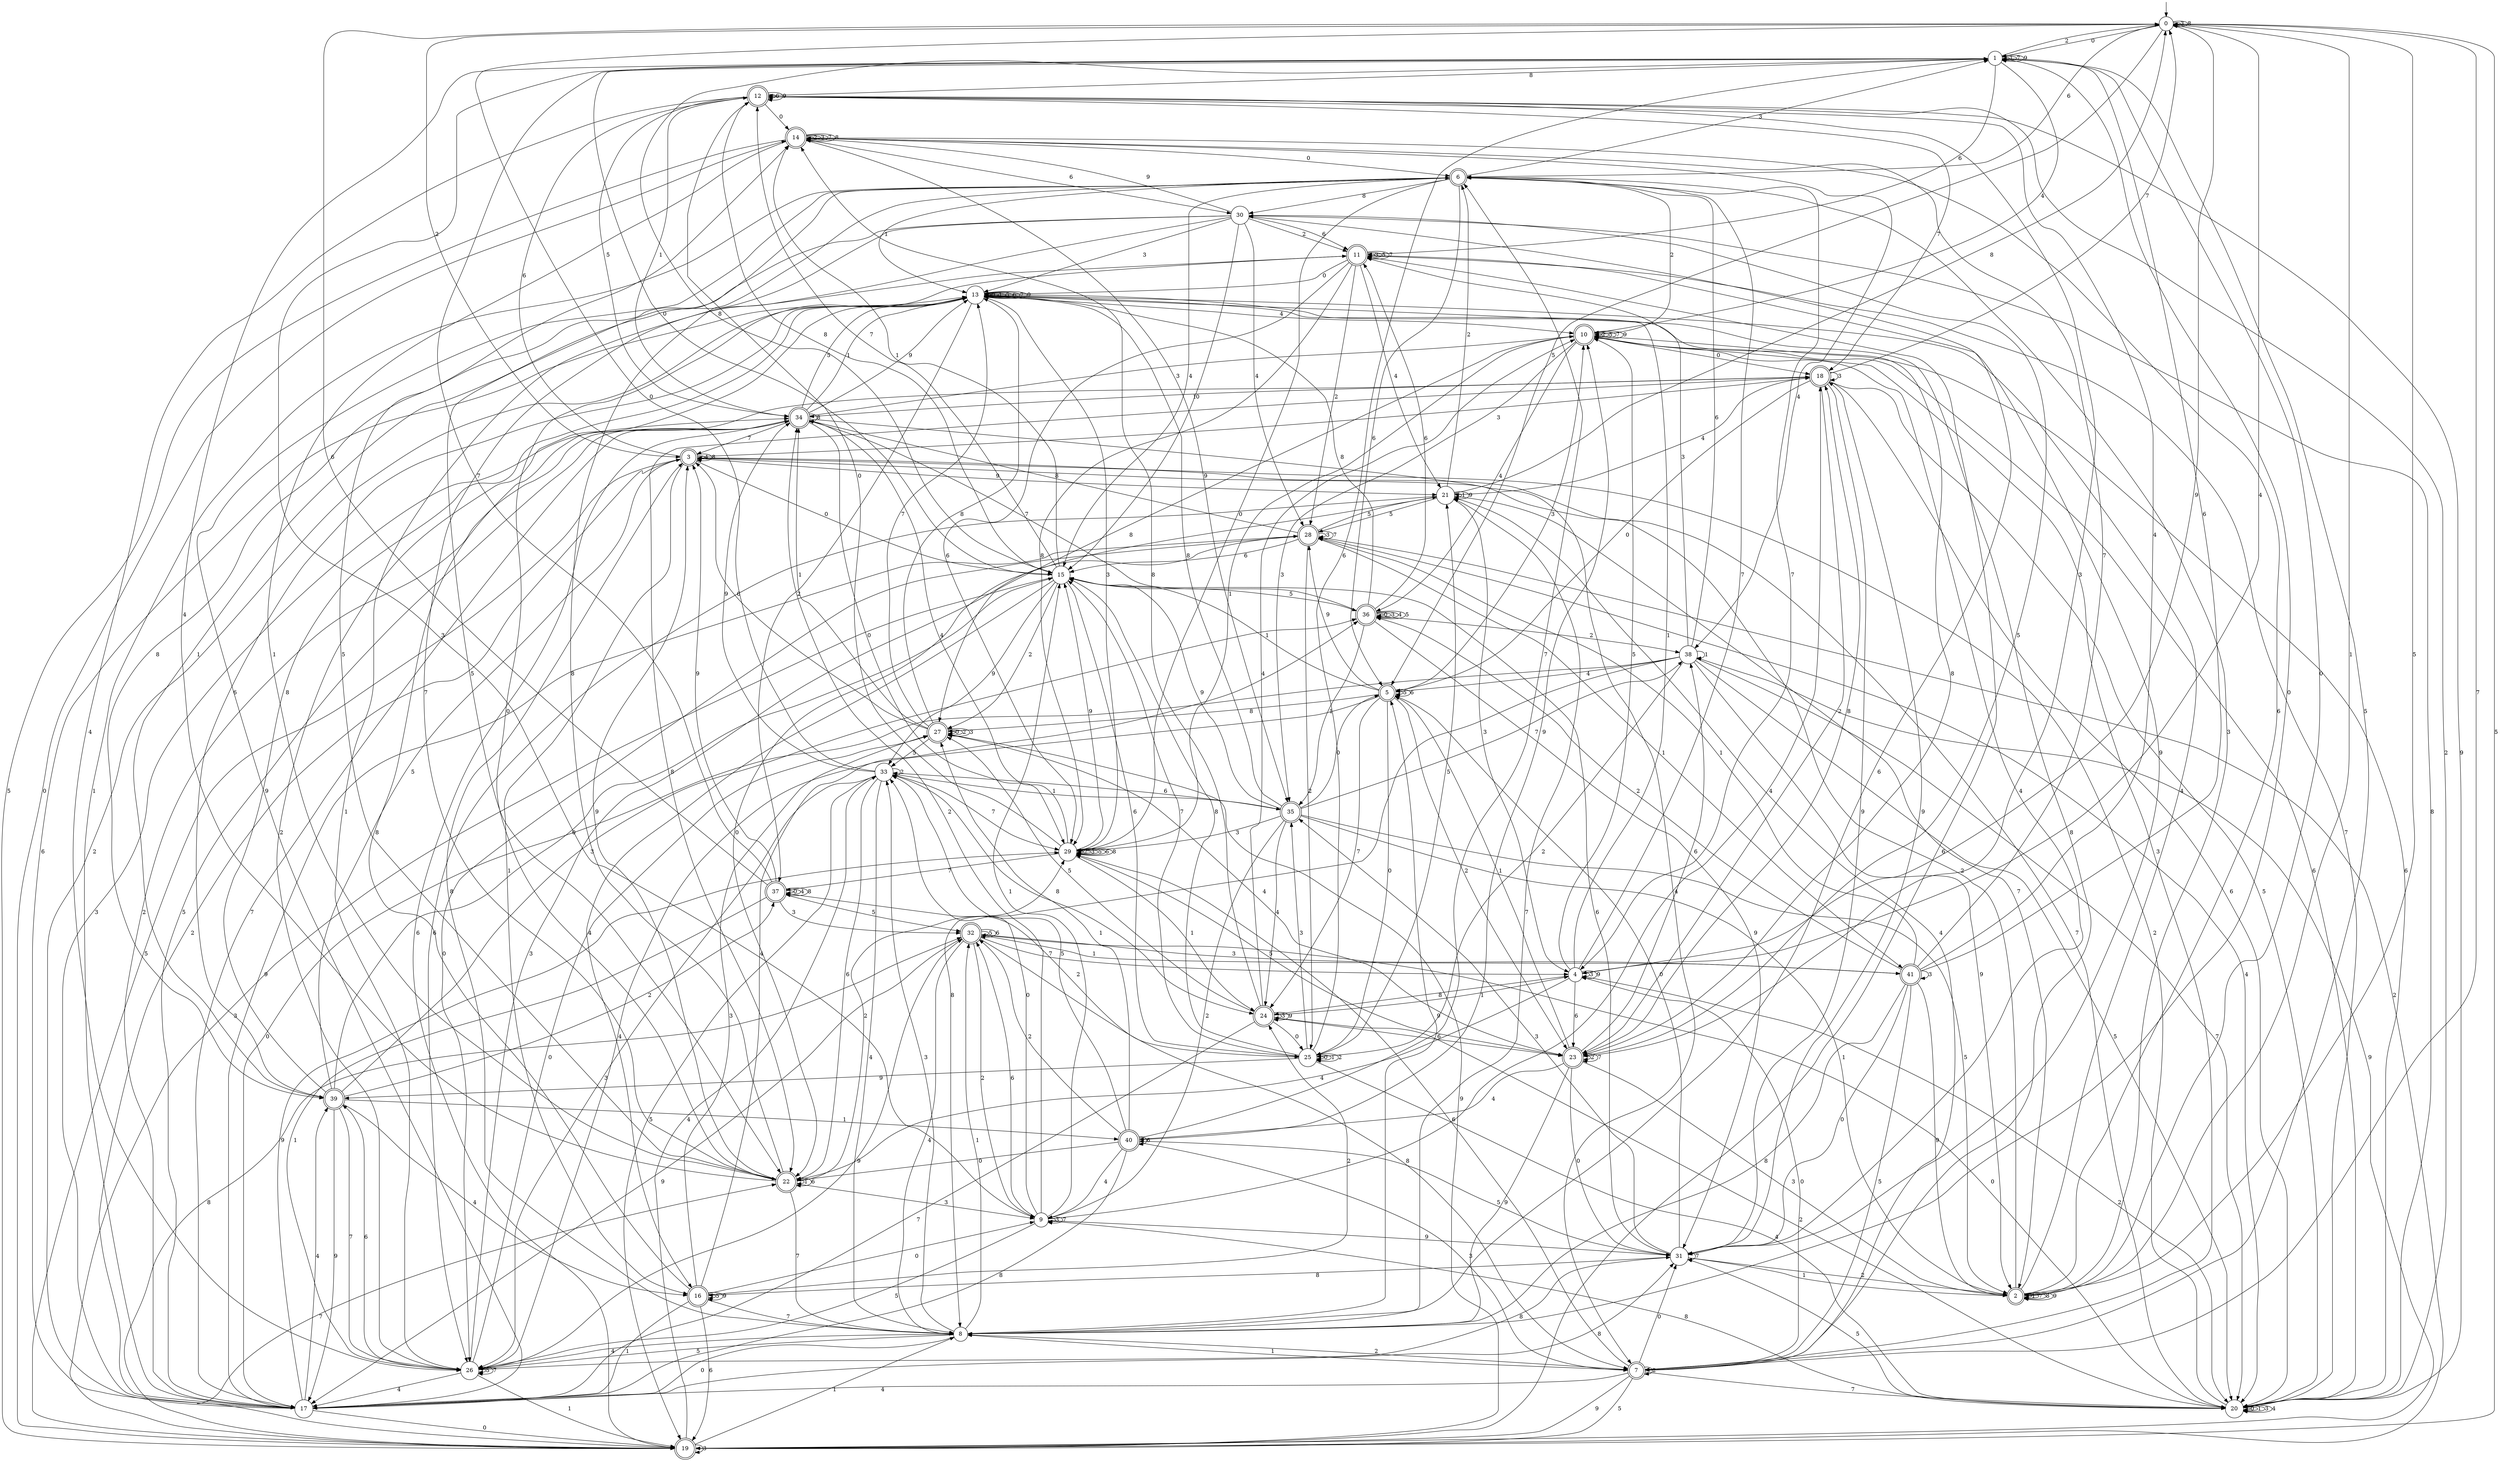 digraph g {

	s0 [shape="circle" label="0"];
	s1 [shape="circle" label="1"];
	s2 [shape="doublecircle" label="2"];
	s3 [shape="doublecircle" label="3"];
	s4 [shape="circle" label="4"];
	s5 [shape="doublecircle" label="5"];
	s6 [shape="doublecircle" label="6"];
	s7 [shape="doublecircle" label="7"];
	s8 [shape="circle" label="8"];
	s9 [shape="circle" label="9"];
	s10 [shape="doublecircle" label="10"];
	s11 [shape="doublecircle" label="11"];
	s12 [shape="doublecircle" label="12"];
	s13 [shape="circle" label="13"];
	s14 [shape="doublecircle" label="14"];
	s15 [shape="circle" label="15"];
	s16 [shape="doublecircle" label="16"];
	s17 [shape="circle" label="17"];
	s18 [shape="doublecircle" label="18"];
	s19 [shape="doublecircle" label="19"];
	s20 [shape="circle" label="20"];
	s21 [shape="circle" label="21"];
	s22 [shape="doublecircle" label="22"];
	s23 [shape="doublecircle" label="23"];
	s24 [shape="doublecircle" label="24"];
	s25 [shape="circle" label="25"];
	s26 [shape="circle" label="26"];
	s27 [shape="doublecircle" label="27"];
	s28 [shape="doublecircle" label="28"];
	s29 [shape="circle" label="29"];
	s30 [shape="circle" label="30"];
	s31 [shape="circle" label="31"];
	s32 [shape="doublecircle" label="32"];
	s33 [shape="circle" label="33"];
	s34 [shape="doublecircle" label="34"];
	s35 [shape="doublecircle" label="35"];
	s36 [shape="doublecircle" label="36"];
	s37 [shape="doublecircle" label="37"];
	s38 [shape="circle" label="38"];
	s39 [shape="doublecircle" label="39"];
	s40 [shape="doublecircle" label="40"];
	s41 [shape="doublecircle" label="41"];
	s0 -> s1 [label="0"];
	s0 -> s2 [label="1"];
	s0 -> s3 [label="2"];
	s0 -> s0 [label="3"];
	s0 -> s4 [label="4"];
	s0 -> s5 [label="5"];
	s0 -> s6 [label="6"];
	s0 -> s7 [label="7"];
	s0 -> s0 [label="8"];
	s0 -> s4 [label="9"];
	s1 -> s8 [label="0"];
	s1 -> s1 [label="1"];
	s1 -> s0 [label="2"];
	s1 -> s9 [label="3"];
	s1 -> s10 [label="4"];
	s1 -> s7 [label="5"];
	s1 -> s11 [label="6"];
	s1 -> s1 [label="7"];
	s1 -> s12 [label="8"];
	s1 -> s1 [label="9"];
	s2 -> s1 [label="0"];
	s2 -> s2 [label="1"];
	s2 -> s3 [label="2"];
	s2 -> s6 [label="3"];
	s2 -> s13 [label="4"];
	s2 -> s0 [label="5"];
	s2 -> s14 [label="6"];
	s2 -> s2 [label="7"];
	s2 -> s2 [label="8"];
	s2 -> s2 [label="9"];
	s3 -> s15 [label="0"];
	s3 -> s16 [label="1"];
	s3 -> s17 [label="2"];
	s3 -> s18 [label="3"];
	s3 -> s3 [label="4"];
	s3 -> s19 [label="5"];
	s3 -> s12 [label="6"];
	s3 -> s20 [label="7"];
	s3 -> s3 [label="8"];
	s3 -> s21 [label="9"];
	s4 -> s7 [label="0"];
	s4 -> s13 [label="1"];
	s4 -> s20 [label="2"];
	s4 -> s4 [label="3"];
	s4 -> s22 [label="4"];
	s4 -> s10 [label="5"];
	s4 -> s23 [label="6"];
	s4 -> s6 [label="7"];
	s4 -> s24 [label="8"];
	s4 -> s4 [label="9"];
	s5 -> s25 [label="0"];
	s5 -> s15 [label="1"];
	s5 -> s23 [label="2"];
	s5 -> s10 [label="3"];
	s5 -> s26 [label="4"];
	s5 -> s5 [label="5"];
	s5 -> s5 [label="6"];
	s5 -> s24 [label="7"];
	s5 -> s27 [label="8"];
	s5 -> s28 [label="9"];
	s6 -> s29 [label="0"];
	s6 -> s13 [label="1"];
	s6 -> s10 [label="2"];
	s6 -> s1 [label="3"];
	s6 -> s15 [label="4"];
	s6 -> s22 [label="5"];
	s6 -> s5 [label="6"];
	s6 -> s4 [label="7"];
	s6 -> s30 [label="8"];
	s6 -> s17 [label="9"];
	s7 -> s31 [label="0"];
	s7 -> s8 [label="1"];
	s7 -> s7 [label="2"];
	s7 -> s10 [label="3"];
	s7 -> s17 [label="4"];
	s7 -> s19 [label="5"];
	s7 -> s29 [label="6"];
	s7 -> s20 [label="7"];
	s7 -> s13 [label="8"];
	s7 -> s19 [label="9"];
	s8 -> s17 [label="0"];
	s8 -> s32 [label="1"];
	s8 -> s7 [label="2"];
	s8 -> s33 [label="3"];
	s8 -> s26 [label="4"];
	s8 -> s26 [label="5"];
	s8 -> s30 [label="6"];
	s8 -> s21 [label="7"];
	s8 -> s3 [label="8"];
	s8 -> s5 [label="9"];
	s9 -> s33 [label="0"];
	s9 -> s15 [label="1"];
	s9 -> s34 [label="2"];
	s9 -> s9 [label="3"];
	s9 -> s18 [label="4"];
	s9 -> s26 [label="5"];
	s9 -> s32 [label="6"];
	s9 -> s9 [label="7"];
	s9 -> s20 [label="8"];
	s9 -> s31 [label="9"];
	s10 -> s18 [label="0"];
	s10 -> s29 [label="1"];
	s10 -> s10 [label="2"];
	s10 -> s35 [label="3"];
	s10 -> s36 [label="4"];
	s10 -> s10 [label="5"];
	s10 -> s20 [label="6"];
	s10 -> s10 [label="7"];
	s10 -> s27 [label="8"];
	s10 -> s10 [label="9"];
	s11 -> s13 [label="0"];
	s11 -> s26 [label="1"];
	s11 -> s28 [label="2"];
	s11 -> s11 [label="3"];
	s11 -> s21 [label="4"];
	s11 -> s11 [label="5"];
	s11 -> s29 [label="6"];
	s11 -> s11 [label="7"];
	s11 -> s29 [label="8"];
	s11 -> s31 [label="9"];
	s12 -> s14 [label="0"];
	s12 -> s34 [label="1"];
	s12 -> s20 [label="2"];
	s12 -> s23 [label="3"];
	s12 -> s26 [label="4"];
	s12 -> s34 [label="5"];
	s12 -> s12 [label="6"];
	s12 -> s18 [label="7"];
	s12 -> s15 [label="8"];
	s12 -> s12 [label="9"];
	s13 -> s13 [label="0"];
	s13 -> s13 [label="1"];
	s13 -> s37 [label="2"];
	s13 -> s29 [label="3"];
	s13 -> s10 [label="4"];
	s13 -> s13 [label="5"];
	s13 -> s13 [label="6"];
	s13 -> s13 [label="7"];
	s13 -> s23 [label="8"];
	s13 -> s13 [label="9"];
	s14 -> s6 [label="0"];
	s14 -> s22 [label="1"];
	s14 -> s14 [label="2"];
	s14 -> s14 [label="3"];
	s14 -> s38 [label="4"];
	s14 -> s19 [label="5"];
	s14 -> s30 [label="6"];
	s14 -> s14 [label="7"];
	s14 -> s14 [label="8"];
	s14 -> s35 [label="9"];
	s15 -> s1 [label="0"];
	s15 -> s14 [label="1"];
	s15 -> s27 [label="2"];
	s15 -> s19 [label="3"];
	s15 -> s16 [label="4"];
	s15 -> s36 [label="5"];
	s15 -> s25 [label="6"];
	s15 -> s12 [label="7"];
	s15 -> s1 [label="8"];
	s15 -> s33 [label="9"];
	s16 -> s9 [label="0"];
	s16 -> s17 [label="1"];
	s16 -> s24 [label="2"];
	s16 -> s27 [label="3"];
	s16 -> s36 [label="4"];
	s16 -> s16 [label="5"];
	s16 -> s19 [label="6"];
	s16 -> s8 [label="7"];
	s16 -> s18 [label="8"];
	s16 -> s16 [label="9"];
	s17 -> s19 [label="0"];
	s17 -> s6 [label="1"];
	s17 -> s13 [label="2"];
	s17 -> s34 [label="3"];
	s17 -> s39 [label="4"];
	s17 -> s34 [label="5"];
	s17 -> s13 [label="6"];
	s17 -> s34 [label="7"];
	s17 -> s31 [label="8"];
	s17 -> s29 [label="9"];
	s18 -> s5 [label="0"];
	s18 -> s34 [label="1"];
	s18 -> s23 [label="2"];
	s18 -> s18 [label="3"];
	s18 -> s21 [label="4"];
	s18 -> s20 [label="5"];
	s18 -> s20 [label="6"];
	s18 -> s0 [label="7"];
	s18 -> s22 [label="8"];
	s18 -> s31 [label="9"];
	s19 -> s14 [label="0"];
	s19 -> s8 [label="1"];
	s19 -> s28 [label="2"];
	s19 -> s19 [label="3"];
	s19 -> s33 [label="4"];
	s19 -> s0 [label="5"];
	s19 -> s11 [label="6"];
	s19 -> s22 [label="7"];
	s19 -> s32 [label="8"];
	s19 -> s38 [label="9"];
	s20 -> s20 [label="0"];
	s20 -> s20 [label="1"];
	s20 -> s3 [label="2"];
	s20 -> s20 [label="3"];
	s20 -> s20 [label="4"];
	s20 -> s31 [label="5"];
	s20 -> s10 [label="6"];
	s20 -> s11 [label="7"];
	s20 -> s30 [label="8"];
	s20 -> s12 [label="9"];
	s21 -> s22 [label="0"];
	s21 -> s21 [label="1"];
	s21 -> s6 [label="2"];
	s21 -> s4 [label="3"];
	s21 -> s7 [label="4"];
	s21 -> s28 [label="5"];
	s21 -> s26 [label="6"];
	s21 -> s2 [label="7"];
	s21 -> s0 [label="8"];
	s21 -> s21 [label="9"];
	s22 -> s11 [label="0"];
	s22 -> s22 [label="1"];
	s22 -> s29 [label="2"];
	s22 -> s9 [label="3"];
	s22 -> s1 [label="4"];
	s22 -> s14 [label="5"];
	s22 -> s22 [label="6"];
	s22 -> s8 [label="7"];
	s22 -> s6 [label="8"];
	s22 -> s3 [label="9"];
	s23 -> s31 [label="0"];
	s23 -> s5 [label="1"];
	s23 -> s23 [label="2"];
	s23 -> s2 [label="3"];
	s23 -> s40 [label="4"];
	s23 -> s29 [label="5"];
	s23 -> s38 [label="6"];
	s23 -> s23 [label="7"];
	s23 -> s18 [label="8"];
	s23 -> s8 [label="9"];
	s24 -> s25 [label="0"];
	s24 -> s4 [label="1"];
	s24 -> s20 [label="2"];
	s24 -> s24 [label="3"];
	s24 -> s10 [label="4"];
	s24 -> s27 [label="5"];
	s24 -> s23 [label="6"];
	s24 -> s17 [label="7"];
	s24 -> s14 [label="8"];
	s24 -> s24 [label="9"];
	s25 -> s25 [label="0"];
	s25 -> s25 [label="1"];
	s25 -> s25 [label="2"];
	s25 -> s35 [label="3"];
	s25 -> s20 [label="4"];
	s25 -> s21 [label="5"];
	s25 -> s1 [label="6"];
	s25 -> s15 [label="7"];
	s25 -> s15 [label="8"];
	s25 -> s39 [label="9"];
	s26 -> s27 [label="0"];
	s26 -> s19 [label="1"];
	s26 -> s13 [label="2"];
	s26 -> s28 [label="3"];
	s26 -> s17 [label="4"];
	s26 -> s26 [label="5"];
	s26 -> s39 [label="6"];
	s26 -> s26 [label="7"];
	s26 -> s31 [label="8"];
	s26 -> s32 [label="9"];
	s27 -> s27 [label="0"];
	s27 -> s34 [label="1"];
	s27 -> s27 [label="2"];
	s27 -> s27 [label="3"];
	s27 -> s23 [label="4"];
	s27 -> s33 [label="5"];
	s27 -> s3 [label="6"];
	s27 -> s13 [label="7"];
	s27 -> s13 [label="8"];
	s27 -> s19 [label="9"];
	s28 -> s26 [label="0"];
	s28 -> s41 [label="1"];
	s28 -> s25 [label="2"];
	s28 -> s28 [label="3"];
	s28 -> s20 [label="4"];
	s28 -> s21 [label="5"];
	s28 -> s15 [label="6"];
	s28 -> s28 [label="7"];
	s28 -> s34 [label="8"];
	s28 -> s17 [label="9"];
	s29 -> s12 [label="0"];
	s29 -> s24 [label="1"];
	s29 -> s29 [label="2"];
	s29 -> s29 [label="3"];
	s29 -> s34 [label="4"];
	s29 -> s29 [label="5"];
	s29 -> s29 [label="6"];
	s29 -> s37 [label="7"];
	s29 -> s29 [label="8"];
	s29 -> s15 [label="9"];
	s30 -> s15 [label="0"];
	s30 -> s39 [label="1"];
	s30 -> s11 [label="2"];
	s30 -> s13 [label="3"];
	s30 -> s28 [label="4"];
	s30 -> s23 [label="5"];
	s30 -> s11 [label="6"];
	s30 -> s22 [label="7"];
	s30 -> s39 [label="8"];
	s30 -> s14 [label="9"];
	s31 -> s5 [label="0"];
	s31 -> s2 [label="1"];
	s31 -> s2 [label="2"];
	s31 -> s35 [label="3"];
	s31 -> s10 [label="4"];
	s31 -> s40 [label="5"];
	s31 -> s15 [label="6"];
	s31 -> s31 [label="7"];
	s31 -> s16 [label="8"];
	s31 -> s18 [label="9"];
	s32 -> s20 [label="0"];
	s32 -> s41 [label="1"];
	s32 -> s9 [label="2"];
	s32 -> s41 [label="3"];
	s32 -> s8 [label="4"];
	s32 -> s32 [label="5"];
	s32 -> s32 [label="6"];
	s32 -> s4 [label="7"];
	s32 -> s7 [label="8"];
	s32 -> s17 [label="9"];
	s33 -> s0 [label="0"];
	s33 -> s35 [label="1"];
	s33 -> s33 [label="2"];
	s33 -> s26 [label="3"];
	s33 -> s8 [label="4"];
	s33 -> s19 [label="5"];
	s33 -> s22 [label="6"];
	s33 -> s29 [label="7"];
	s33 -> s24 [label="8"];
	s33 -> s34 [label="9"];
	s34 -> s29 [label="0"];
	s34 -> s13 [label="1"];
	s34 -> s17 [label="2"];
	s34 -> s10 [label="3"];
	s34 -> s7 [label="4"];
	s34 -> s13 [label="5"];
	s34 -> s19 [label="6"];
	s34 -> s3 [label="7"];
	s34 -> s34 [label="8"];
	s34 -> s13 [label="9"];
	s35 -> s5 [label="0"];
	s35 -> s2 [label="1"];
	s35 -> s9 [label="2"];
	s35 -> s29 [label="3"];
	s35 -> s24 [label="4"];
	s35 -> s2 [label="5"];
	s35 -> s33 [label="6"];
	s35 -> s38 [label="7"];
	s35 -> s13 [label="8"];
	s35 -> s15 [label="9"];
	s36 -> s36 [label="0"];
	s36 -> s35 [label="1"];
	s36 -> s38 [label="2"];
	s36 -> s36 [label="3"];
	s36 -> s36 [label="4"];
	s36 -> s36 [label="5"];
	s36 -> s11 [label="6"];
	s36 -> s34 [label="7"];
	s36 -> s13 [label="8"];
	s36 -> s31 [label="9"];
	s37 -> s37 [label="0"];
	s37 -> s26 [label="1"];
	s37 -> s25 [label="2"];
	s37 -> s32 [label="3"];
	s37 -> s37 [label="4"];
	s37 -> s32 [label="5"];
	s37 -> s0 [label="6"];
	s37 -> s1 [label="7"];
	s37 -> s37 [label="8"];
	s37 -> s3 [label="9"];
	s38 -> s17 [label="0"];
	s38 -> s38 [label="1"];
	s38 -> s25 [label="2"];
	s38 -> s11 [label="3"];
	s38 -> s5 [label="4"];
	s38 -> s20 [label="5"];
	s38 -> s6 [label="6"];
	s38 -> s20 [label="7"];
	s38 -> s8 [label="8"];
	s38 -> s2 [label="9"];
	s39 -> s15 [label="0"];
	s39 -> s40 [label="1"];
	s39 -> s37 [label="2"];
	s39 -> s36 [label="3"];
	s39 -> s16 [label="4"];
	s39 -> s3 [label="5"];
	s39 -> s13 [label="6"];
	s39 -> s26 [label="7"];
	s39 -> s13 [label="8"];
	s39 -> s17 [label="9"];
	s40 -> s22 [label="0"];
	s40 -> s27 [label="1"];
	s40 -> s32 [label="2"];
	s40 -> s7 [label="3"];
	s40 -> s9 [label="4"];
	s40 -> s33 [label="5"];
	s40 -> s40 [label="6"];
	s40 -> s6 [label="7"];
	s40 -> s17 [label="8"];
	s40 -> s10 [label="9"];
	s41 -> s31 [label="0"];
	s41 -> s28 [label="1"];
	s41 -> s36 [label="2"];
	s41 -> s41 [label="3"];
	s41 -> s12 [label="4"];
	s41 -> s7 [label="5"];
	s41 -> s1 [label="6"];
	s41 -> s14 [label="7"];
	s41 -> s8 [label="8"];
	s41 -> s2 [label="9"];

__start0 [label="" shape="none" width="0" height="0"];
__start0 -> s0;

}
